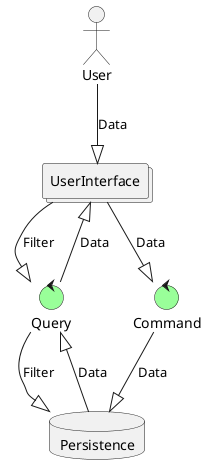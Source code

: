 @startuml

actor User
control Query #99FF99
control Command #99FF99
database Persistence
collections UserInterface

User -down-|> UserInterface: Data
UserInterface -down-|> Command: Data
UserInterface -down-|> Query: Filter
Query -up-|> UserInterface: Data

Command -down-|> Persistence: Data
Query -down-|> Persistence: Filter
Persistence -up-|> Query: Data

@enduml